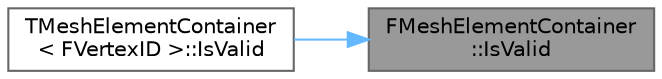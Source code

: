 digraph "FMeshElementContainer::IsValid"
{
 // INTERACTIVE_SVG=YES
 // LATEX_PDF_SIZE
  bgcolor="transparent";
  edge [fontname=Helvetica,fontsize=10,labelfontname=Helvetica,labelfontsize=10];
  node [fontname=Helvetica,fontsize=10,shape=box,height=0.2,width=0.4];
  rankdir="RL";
  Node1 [id="Node000001",label="FMeshElementContainer\l::IsValid",height=0.2,width=0.4,color="gray40", fillcolor="grey60", style="filled", fontcolor="black",tooltip="Returns whether the given ID is valid or not."];
  Node1 -> Node2 [id="edge1_Node000001_Node000002",dir="back",color="steelblue1",style="solid",tooltip=" "];
  Node2 [id="Node000002",label="TMeshElementContainer\l\< FVertexID \>::IsValid",height=0.2,width=0.4,color="grey40", fillcolor="white", style="filled",URL="$d6/d4c/classTMeshElementContainer.html#a4b2a548a3d7dd0eb0ffcc52b9f000b37",tooltip=" "];
}
